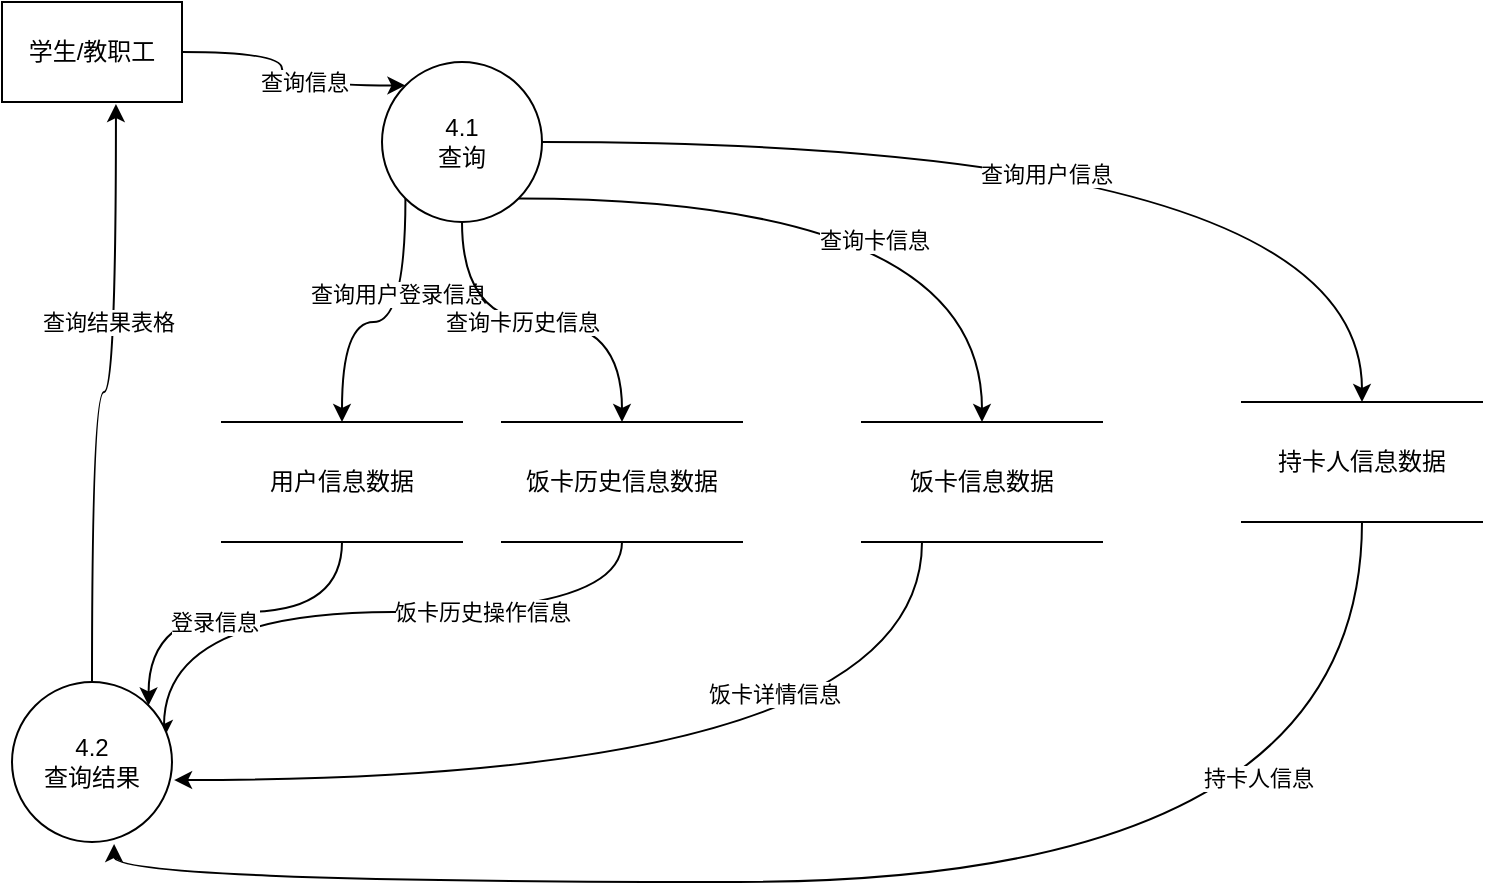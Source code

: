 <mxfile version="20.6.0" type="github">
  <diagram id="ag-XBn76STHC8mKQn-G7" name="第 1 页">
    <mxGraphModel dx="1020" dy="869" grid="1" gridSize="10" guides="1" tooltips="1" connect="1" arrows="1" fold="1" page="1" pageScale="1" pageWidth="827" pageHeight="1169" math="0" shadow="0">
      <root>
        <mxCell id="0" />
        <mxCell id="1" parent="0" />
        <mxCell id="UGIFeQAbizKQnOjiTDYc-1" style="edgeStyle=orthogonalEdgeStyle;curved=1;rounded=0;orthogonalLoop=1;jettySize=auto;html=1;exitX=1;exitY=0.5;exitDx=0;exitDy=0;entryX=0;entryY=0;entryDx=0;entryDy=0;" edge="1" parent="1" source="UGIFeQAbizKQnOjiTDYc-3" target="UGIFeQAbizKQnOjiTDYc-14">
          <mxGeometry relative="1" as="geometry" />
        </mxCell>
        <mxCell id="UGIFeQAbizKQnOjiTDYc-22" value="查询信息" style="edgeLabel;html=1;align=center;verticalAlign=middle;resizable=0;points=[];" vertex="1" connectable="0" parent="UGIFeQAbizKQnOjiTDYc-1">
          <mxGeometry x="0.21" y="2" relative="1" as="geometry">
            <mxPoint as="offset" />
          </mxGeometry>
        </mxCell>
        <mxCell id="UGIFeQAbizKQnOjiTDYc-3" value="学生/教职工" style="rounded=0;whiteSpace=wrap;html=1;" vertex="1" parent="1">
          <mxGeometry x="40" y="140" width="90" height="50" as="geometry" />
        </mxCell>
        <mxCell id="UGIFeQAbizKQnOjiTDYc-31" style="edgeStyle=orthogonalEdgeStyle;curved=1;rounded=0;orthogonalLoop=1;jettySize=auto;html=1;exitX=0.25;exitY=1;exitDx=0;exitDy=0;entryX=1.013;entryY=0.613;entryDx=0;entryDy=0;entryPerimeter=0;" edge="1" parent="1" source="UGIFeQAbizKQnOjiTDYc-6" target="UGIFeQAbizKQnOjiTDYc-17">
          <mxGeometry relative="1" as="geometry" />
        </mxCell>
        <mxCell id="UGIFeQAbizKQnOjiTDYc-46" value="饭卡详情信息" style="edgeLabel;html=1;align=center;verticalAlign=middle;resizable=0;points=[];" vertex="1" connectable="0" parent="UGIFeQAbizKQnOjiTDYc-31">
          <mxGeometry x="-0.217" y="-43" relative="1" as="geometry">
            <mxPoint as="offset" />
          </mxGeometry>
        </mxCell>
        <mxCell id="UGIFeQAbizKQnOjiTDYc-6" value="饭卡信息数据" style="shape=partialRectangle;whiteSpace=wrap;html=1;left=0;right=0;fillColor=none;" vertex="1" parent="1">
          <mxGeometry x="470" y="350" width="120" height="60" as="geometry" />
        </mxCell>
        <mxCell id="UGIFeQAbizKQnOjiTDYc-30" style="edgeStyle=orthogonalEdgeStyle;curved=1;rounded=0;orthogonalLoop=1;jettySize=auto;html=1;exitX=0.5;exitY=1;exitDx=0;exitDy=0;entryX=0.95;entryY=0.35;entryDx=0;entryDy=0;entryPerimeter=0;" edge="1" parent="1" source="UGIFeQAbizKQnOjiTDYc-9" target="UGIFeQAbizKQnOjiTDYc-17">
          <mxGeometry relative="1" as="geometry" />
        </mxCell>
        <mxCell id="UGIFeQAbizKQnOjiTDYc-45" value="饭卡历史操作信息" style="edgeLabel;html=1;align=center;verticalAlign=middle;resizable=0;points=[];" vertex="1" connectable="0" parent="UGIFeQAbizKQnOjiTDYc-30">
          <mxGeometry x="-0.358" relative="1" as="geometry">
            <mxPoint as="offset" />
          </mxGeometry>
        </mxCell>
        <mxCell id="UGIFeQAbizKQnOjiTDYc-9" value="饭卡历史信息数据" style="shape=partialRectangle;whiteSpace=wrap;html=1;left=0;right=0;fillColor=none;" vertex="1" parent="1">
          <mxGeometry x="290" y="350" width="120" height="60" as="geometry" />
        </mxCell>
        <mxCell id="UGIFeQAbizKQnOjiTDYc-25" style="edgeStyle=orthogonalEdgeStyle;curved=1;rounded=0;orthogonalLoop=1;jettySize=auto;html=1;exitX=0;exitY=1;exitDx=0;exitDy=0;" edge="1" parent="1" source="UGIFeQAbizKQnOjiTDYc-14" target="UGIFeQAbizKQnOjiTDYc-19">
          <mxGeometry relative="1" as="geometry" />
        </mxCell>
        <mxCell id="UGIFeQAbizKQnOjiTDYc-43" value="查询用户登录信息" style="edgeLabel;html=1;align=center;verticalAlign=middle;resizable=0;points=[];" vertex="1" connectable="0" parent="UGIFeQAbizKQnOjiTDYc-25">
          <mxGeometry x="-0.348" y="-4" relative="1" as="geometry">
            <mxPoint as="offset" />
          </mxGeometry>
        </mxCell>
        <mxCell id="UGIFeQAbizKQnOjiTDYc-26" style="edgeStyle=orthogonalEdgeStyle;curved=1;rounded=0;orthogonalLoop=1;jettySize=auto;html=1;exitX=0.5;exitY=1;exitDx=0;exitDy=0;entryX=0.5;entryY=0;entryDx=0;entryDy=0;" edge="1" parent="1" source="UGIFeQAbizKQnOjiTDYc-14" target="UGIFeQAbizKQnOjiTDYc-9">
          <mxGeometry relative="1" as="geometry" />
        </mxCell>
        <mxCell id="UGIFeQAbizKQnOjiTDYc-42" value="查询卡历史信息" style="edgeLabel;html=1;align=center;verticalAlign=middle;resizable=0;points=[];" vertex="1" connectable="0" parent="UGIFeQAbizKQnOjiTDYc-26">
          <mxGeometry x="-0.111" relative="1" as="geometry">
            <mxPoint as="offset" />
          </mxGeometry>
        </mxCell>
        <mxCell id="UGIFeQAbizKQnOjiTDYc-27" style="edgeStyle=orthogonalEdgeStyle;curved=1;rounded=0;orthogonalLoop=1;jettySize=auto;html=1;exitX=1;exitY=1;exitDx=0;exitDy=0;" edge="1" parent="1" source="UGIFeQAbizKQnOjiTDYc-14" target="UGIFeQAbizKQnOjiTDYc-6">
          <mxGeometry relative="1" as="geometry" />
        </mxCell>
        <mxCell id="UGIFeQAbizKQnOjiTDYc-41" value="查询卡信息" style="edgeLabel;html=1;align=center;verticalAlign=middle;resizable=0;points=[];" vertex="1" connectable="0" parent="UGIFeQAbizKQnOjiTDYc-27">
          <mxGeometry x="0.035" y="-20" relative="1" as="geometry">
            <mxPoint as="offset" />
          </mxGeometry>
        </mxCell>
        <mxCell id="UGIFeQAbizKQnOjiTDYc-39" style="edgeStyle=orthogonalEdgeStyle;curved=1;rounded=0;orthogonalLoop=1;jettySize=auto;html=1;exitX=1;exitY=0.5;exitDx=0;exitDy=0;entryX=0.5;entryY=0;entryDx=0;entryDy=0;" edge="1" parent="1" source="UGIFeQAbizKQnOjiTDYc-14" target="UGIFeQAbizKQnOjiTDYc-20">
          <mxGeometry relative="1" as="geometry" />
        </mxCell>
        <mxCell id="UGIFeQAbizKQnOjiTDYc-40" value="查询用户信息" style="edgeLabel;html=1;align=center;verticalAlign=middle;resizable=0;points=[];" vertex="1" connectable="0" parent="UGIFeQAbizKQnOjiTDYc-39">
          <mxGeometry x="-0.067" y="-16" relative="1" as="geometry">
            <mxPoint as="offset" />
          </mxGeometry>
        </mxCell>
        <mxCell id="UGIFeQAbizKQnOjiTDYc-14" value="4.1&lt;br&gt;查询" style="ellipse;whiteSpace=wrap;html=1;aspect=fixed;" vertex="1" parent="1">
          <mxGeometry x="230" y="170" width="80" height="80" as="geometry" />
        </mxCell>
        <mxCell id="UGIFeQAbizKQnOjiTDYc-33" style="edgeStyle=orthogonalEdgeStyle;curved=1;rounded=0;orthogonalLoop=1;jettySize=auto;html=1;exitX=0.5;exitY=0;exitDx=0;exitDy=0;entryX=0.633;entryY=1.02;entryDx=0;entryDy=0;entryPerimeter=0;" edge="1" parent="1" source="UGIFeQAbizKQnOjiTDYc-17" target="UGIFeQAbizKQnOjiTDYc-3">
          <mxGeometry relative="1" as="geometry" />
        </mxCell>
        <mxCell id="UGIFeQAbizKQnOjiTDYc-34" value="查询结果表格" style="edgeLabel;html=1;align=center;verticalAlign=middle;resizable=0;points=[];" vertex="1" connectable="0" parent="UGIFeQAbizKQnOjiTDYc-33">
          <mxGeometry x="0.276" y="4" relative="1" as="geometry">
            <mxPoint as="offset" />
          </mxGeometry>
        </mxCell>
        <mxCell id="UGIFeQAbizKQnOjiTDYc-17" value="4.2&lt;br&gt;查询结果" style="ellipse;whiteSpace=wrap;html=1;aspect=fixed;" vertex="1" parent="1">
          <mxGeometry x="45" y="480" width="80" height="80" as="geometry" />
        </mxCell>
        <mxCell id="UGIFeQAbizKQnOjiTDYc-29" style="edgeStyle=orthogonalEdgeStyle;curved=1;rounded=0;orthogonalLoop=1;jettySize=auto;html=1;exitX=0.5;exitY=1;exitDx=0;exitDy=0;entryX=1;entryY=0;entryDx=0;entryDy=0;" edge="1" parent="1" source="UGIFeQAbizKQnOjiTDYc-19" target="UGIFeQAbizKQnOjiTDYc-17">
          <mxGeometry relative="1" as="geometry" />
        </mxCell>
        <mxCell id="UGIFeQAbizKQnOjiTDYc-44" value="登录信息" style="edgeLabel;html=1;align=center;verticalAlign=middle;resizable=0;points=[];" vertex="1" connectable="0" parent="UGIFeQAbizKQnOjiTDYc-29">
          <mxGeometry x="0.11" y="5" relative="1" as="geometry">
            <mxPoint as="offset" />
          </mxGeometry>
        </mxCell>
        <mxCell id="UGIFeQAbizKQnOjiTDYc-19" value="用户信息数据" style="shape=partialRectangle;whiteSpace=wrap;html=1;left=0;right=0;fillColor=none;" vertex="1" parent="1">
          <mxGeometry x="150" y="350" width="120" height="60" as="geometry" />
        </mxCell>
        <mxCell id="UGIFeQAbizKQnOjiTDYc-32" style="edgeStyle=orthogonalEdgeStyle;curved=1;rounded=0;orthogonalLoop=1;jettySize=auto;html=1;exitX=0.5;exitY=1;exitDx=0;exitDy=0;entryX=0.638;entryY=1.013;entryDx=0;entryDy=0;entryPerimeter=0;" edge="1" parent="1" source="UGIFeQAbizKQnOjiTDYc-20" target="UGIFeQAbizKQnOjiTDYc-17">
          <mxGeometry relative="1" as="geometry" />
        </mxCell>
        <mxCell id="UGIFeQAbizKQnOjiTDYc-47" value="持卡人信息" style="edgeLabel;html=1;align=center;verticalAlign=middle;resizable=0;points=[];" vertex="1" connectable="0" parent="UGIFeQAbizKQnOjiTDYc-32">
          <mxGeometry x="-0.436" y="-52" relative="1" as="geometry">
            <mxPoint as="offset" />
          </mxGeometry>
        </mxCell>
        <mxCell id="UGIFeQAbizKQnOjiTDYc-20" value="持卡人信息数据" style="shape=partialRectangle;whiteSpace=wrap;html=1;left=0;right=0;fillColor=none;" vertex="1" parent="1">
          <mxGeometry x="660" y="340" width="120" height="60" as="geometry" />
        </mxCell>
      </root>
    </mxGraphModel>
  </diagram>
</mxfile>
